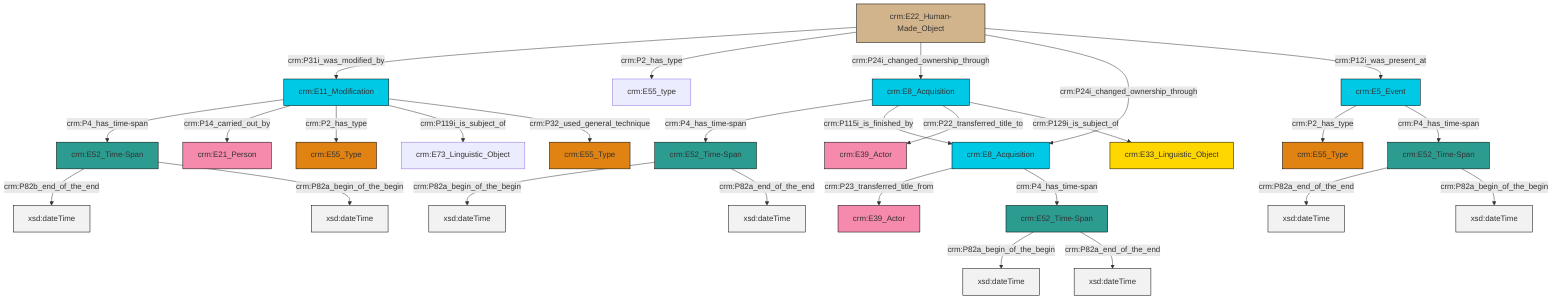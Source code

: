 graph TD
classDef Literal fill:#f2f2f2,stroke:#000000;
classDef CRM_Entity fill:#FFFFFF,stroke:#000000;
classDef Temporal_Entity fill:#00C9E6, stroke:#000000;
classDef Type fill:#E18312, stroke:#000000;
classDef Time-Span fill:#2C9C91, stroke:#000000;
classDef Appellation fill:#FFEB7F, stroke:#000000;
classDef Place fill:#008836, stroke:#000000;
classDef Persistent_Item fill:#B266B2, stroke:#000000;
classDef Conceptual_Object fill:#FFD700, stroke:#000000;
classDef Physical_Thing fill:#D2B48C, stroke:#000000;
classDef Actor fill:#f58aad, stroke:#000000;
classDef PC_Classes fill:#4ce600, stroke:#000000;
classDef Multi fill:#cccccc,stroke:#000000;

2["crm:E52_Time-Span"]:::Time-Span -->|crm:P82a_begin_of_the_begin| 3[xsd:dateTime]:::Literal
4["crm:E52_Time-Span"]:::Time-Span -->|crm:P82a_end_of_the_end| 5[xsd:dateTime]:::Literal
6["crm:E22_Human-Made_Object"]:::Physical_Thing -->|crm:P31i_was_modified_by| 0["crm:E11_Modification"]:::Temporal_Entity
4["crm:E52_Time-Span"]:::Time-Span -->|crm:P82a_begin_of_the_begin| 7[xsd:dateTime]:::Literal
2["crm:E52_Time-Span"]:::Time-Span -->|crm:P82a_end_of_the_end| 10[xsd:dateTime]:::Literal
11["crm:E8_Acquisition"]:::Temporal_Entity -->|crm:P23_transferred_title_from| 12["crm:E39_Actor"]:::Actor
13["crm:E52_Time-Span"]:::Time-Span -->|crm:P82b_end_of_the_end| 14[xsd:dateTime]:::Literal
0["crm:E11_Modification"]:::Temporal_Entity -->|crm:P4_has_time-span| 13["crm:E52_Time-Span"]:::Time-Span
6["crm:E22_Human-Made_Object"]:::Physical_Thing -->|crm:P2_has_type| 8["crm:E55_type"]:::Default
17["crm:E5_Event"]:::Temporal_Entity -->|crm:P2_has_type| 18["crm:E55_Type"]:::Type
13["crm:E52_Time-Span"]:::Time-Span -->|crm:P82a_begin_of_the_begin| 20[xsd:dateTime]:::Literal
23["crm:E8_Acquisition"]:::Temporal_Entity -->|crm:P4_has_time-span| 15["crm:E52_Time-Span"]:::Time-Span
6["crm:E22_Human-Made_Object"]:::Physical_Thing -->|crm:P24i_changed_ownership_through| 23["crm:E8_Acquisition"]:::Temporal_Entity
6["crm:E22_Human-Made_Object"]:::Physical_Thing -->|crm:P24i_changed_ownership_through| 11["crm:E8_Acquisition"]:::Temporal_Entity
15["crm:E52_Time-Span"]:::Time-Span -->|crm:P82a_begin_of_the_begin| 24[xsd:dateTime]:::Literal
0["crm:E11_Modification"]:::Temporal_Entity -->|crm:P14_carried_out_by| 25["crm:E21_Person"]:::Actor
6["crm:E22_Human-Made_Object"]:::Physical_Thing -->|crm:P12i_was_present_at| 17["crm:E5_Event"]:::Temporal_Entity
15["crm:E52_Time-Span"]:::Time-Span -->|crm:P82a_end_of_the_end| 30[xsd:dateTime]:::Literal
11["crm:E8_Acquisition"]:::Temporal_Entity -->|crm:P4_has_time-span| 2["crm:E52_Time-Span"]:::Time-Span
0["crm:E11_Modification"]:::Temporal_Entity -->|crm:P2_has_type| 21["crm:E55_Type"]:::Type
17["crm:E5_Event"]:::Temporal_Entity -->|crm:P4_has_time-span| 4["crm:E52_Time-Span"]:::Time-Span
23["crm:E8_Acquisition"]:::Temporal_Entity -->|crm:P115i_is_finished_by| 11["crm:E8_Acquisition"]:::Temporal_Entity
0["crm:E11_Modification"]:::Temporal_Entity -->|crm:P119i_is_subject_of| 38["crm:E73_Linguistic_Object"]:::Default
23["crm:E8_Acquisition"]:::Temporal_Entity -->|crm:P22_transferred_title_to| 26["crm:E39_Actor"]:::Actor
0["crm:E11_Modification"]:::Temporal_Entity -->|crm:P32_used_general_technique| 32["crm:E55_Type"]:::Type
23["crm:E8_Acquisition"]:::Temporal_Entity -->|crm:P129i_is_subject_of| 34["crm:E33_Linguistic_Object"]:::Conceptual_Object